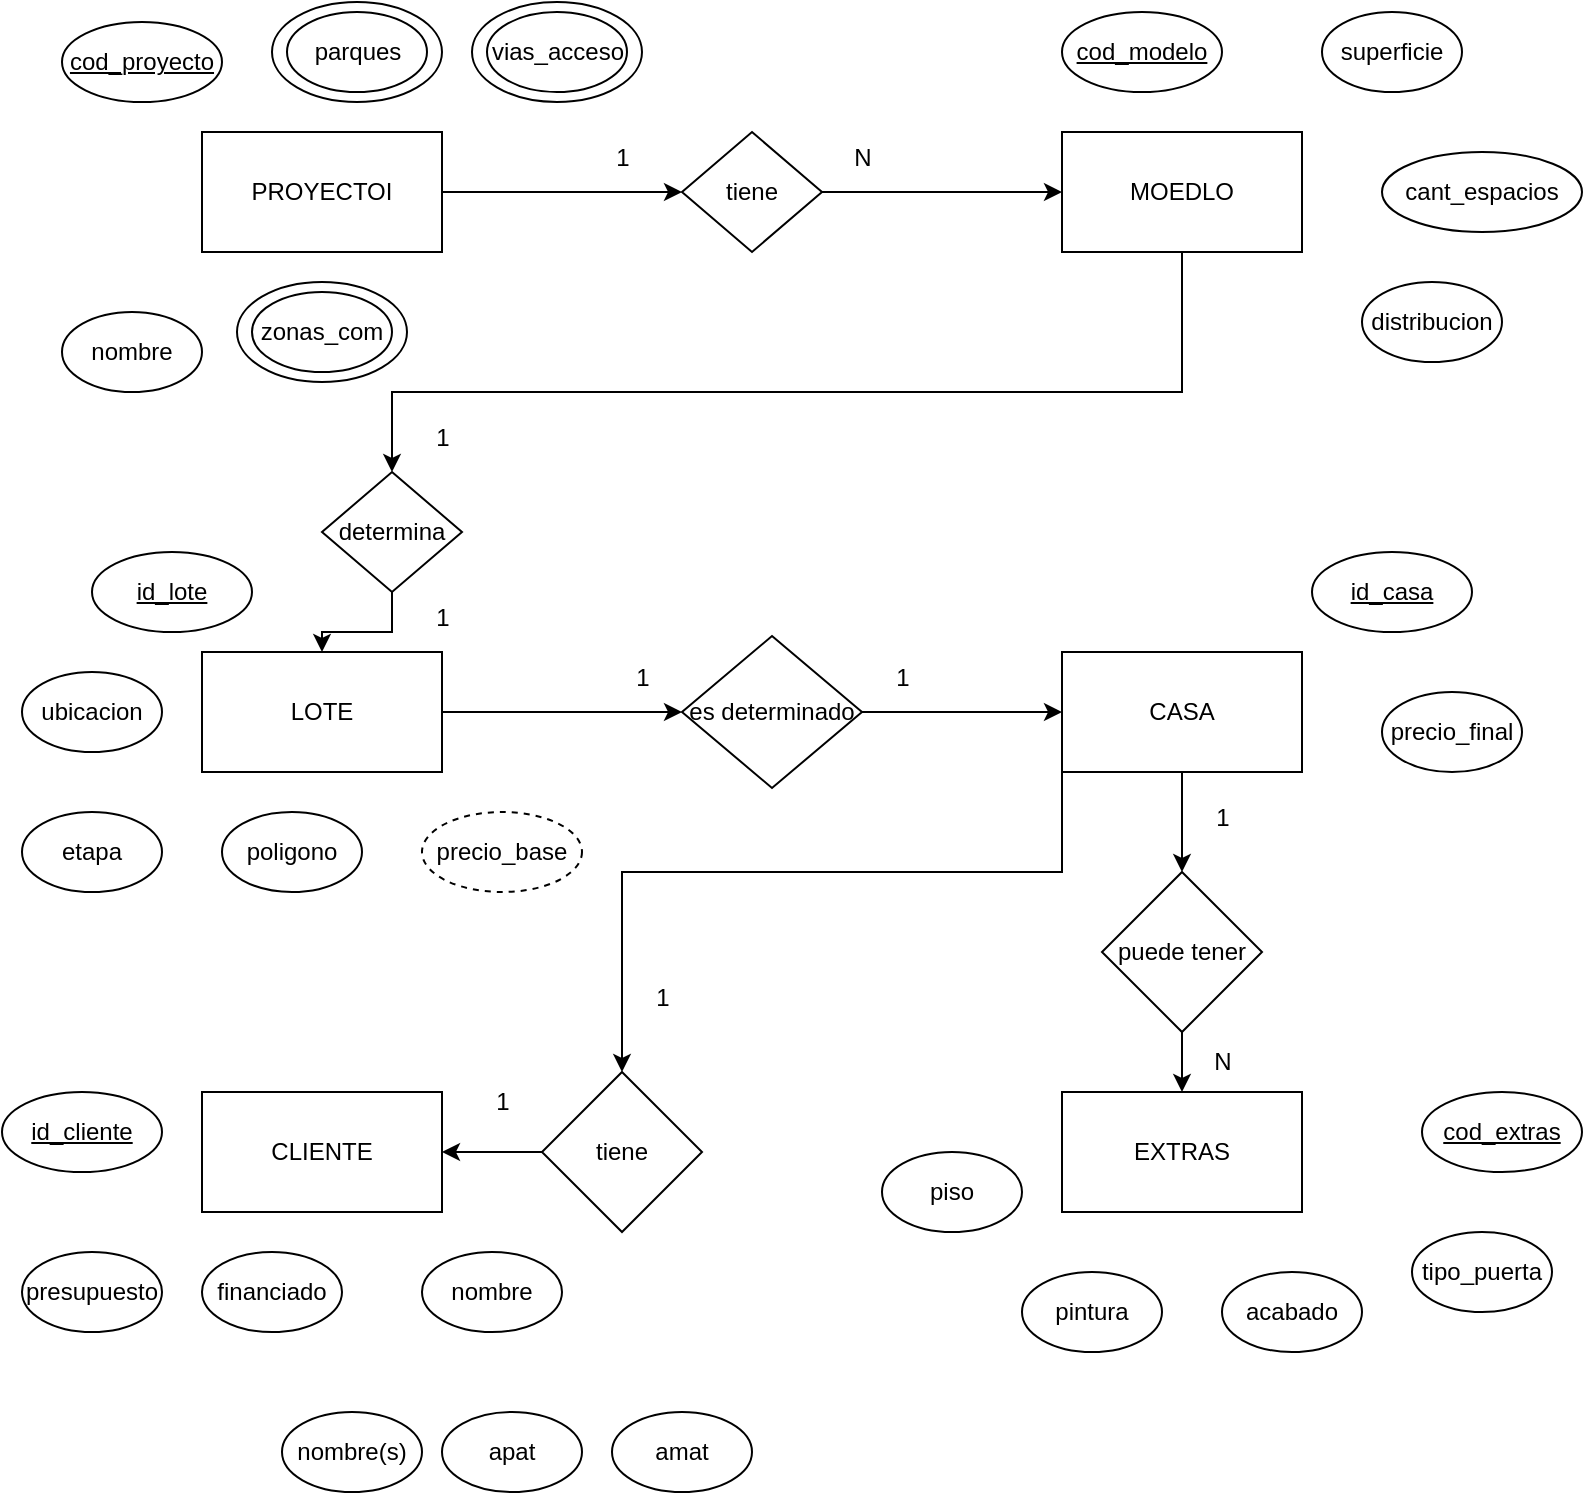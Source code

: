 <mxfile version="21.6.2" type="github">
  <diagram name="Page-1" id="XdAAOLgP9NdOsi4QCyfx">
    <mxGraphModel dx="792" dy="773" grid="1" gridSize="10" guides="1" tooltips="1" connect="1" arrows="1" fold="1" page="1" pageScale="1" pageWidth="850" pageHeight="1100" math="0" shadow="0">
      <root>
        <mxCell id="0" />
        <mxCell id="1" parent="0" />
        <mxCell id="iyMv8BIzAjOuwdZPODLD-13" value="" style="ellipse;whiteSpace=wrap;html=1;" parent="1" vertex="1">
          <mxGeometry x="245" y="45" width="85" height="50" as="geometry" />
        </mxCell>
        <mxCell id="iyMv8BIzAjOuwdZPODLD-14" value="" style="ellipse;whiteSpace=wrap;html=1;" parent="1" vertex="1">
          <mxGeometry x="127.5" y="185" width="85" height="50" as="geometry" />
        </mxCell>
        <mxCell id="iyMv8BIzAjOuwdZPODLD-12" value="" style="ellipse;whiteSpace=wrap;html=1;" parent="1" vertex="1">
          <mxGeometry x="145" y="45" width="85" height="50" as="geometry" />
        </mxCell>
        <mxCell id="iyMv8BIzAjOuwdZPODLD-19" style="edgeStyle=orthogonalEdgeStyle;rounded=0;orthogonalLoop=1;jettySize=auto;html=1;entryX=0;entryY=0.5;entryDx=0;entryDy=0;" parent="1" source="iyMv8BIzAjOuwdZPODLD-1" target="iyMv8BIzAjOuwdZPODLD-15" edge="1">
          <mxGeometry relative="1" as="geometry" />
        </mxCell>
        <mxCell id="iyMv8BIzAjOuwdZPODLD-1" value="PROYECTOI" style="rounded=0;whiteSpace=wrap;html=1;" parent="1" vertex="1">
          <mxGeometry x="110" y="110" width="120" height="60" as="geometry" />
        </mxCell>
        <mxCell id="iyMv8BIzAjOuwdZPODLD-31" style="edgeStyle=orthogonalEdgeStyle;rounded=0;orthogonalLoop=1;jettySize=auto;html=1;entryX=0.5;entryY=0;entryDx=0;entryDy=0;" parent="1" source="iyMv8BIzAjOuwdZPODLD-2" target="iyMv8BIzAjOuwdZPODLD-30" edge="1">
          <mxGeometry relative="1" as="geometry">
            <Array as="points">
              <mxPoint x="600" y="240" />
              <mxPoint x="205" y="240" />
            </Array>
          </mxGeometry>
        </mxCell>
        <mxCell id="iyMv8BIzAjOuwdZPODLD-2" value="MOEDLO" style="rounded=0;whiteSpace=wrap;html=1;" parent="1" vertex="1">
          <mxGeometry x="540" y="110" width="120" height="60" as="geometry" />
        </mxCell>
        <mxCell id="iyMv8BIzAjOuwdZPODLD-40" style="edgeStyle=orthogonalEdgeStyle;rounded=0;orthogonalLoop=1;jettySize=auto;html=1;entryX=0;entryY=0.5;entryDx=0;entryDy=0;" parent="1" source="iyMv8BIzAjOuwdZPODLD-3" target="iyMv8BIzAjOuwdZPODLD-38" edge="1">
          <mxGeometry relative="1" as="geometry" />
        </mxCell>
        <mxCell id="iyMv8BIzAjOuwdZPODLD-3" value="LOTE" style="rounded=0;whiteSpace=wrap;html=1;" parent="1" vertex="1">
          <mxGeometry x="110" y="370" width="120" height="60" as="geometry" />
        </mxCell>
        <mxCell id="iyMv8BIzAjOuwdZPODLD-53" style="edgeStyle=orthogonalEdgeStyle;rounded=0;orthogonalLoop=1;jettySize=auto;html=1;" parent="1" source="iyMv8BIzAjOuwdZPODLD-4" target="iyMv8BIzAjOuwdZPODLD-52" edge="1">
          <mxGeometry relative="1" as="geometry" />
        </mxCell>
        <mxCell id="iyMv8BIzAjOuwdZPODLD-57" style="edgeStyle=orthogonalEdgeStyle;rounded=0;orthogonalLoop=1;jettySize=auto;html=1;entryX=0.5;entryY=0;entryDx=0;entryDy=0;" parent="1" source="iyMv8BIzAjOuwdZPODLD-4" target="iyMv8BIzAjOuwdZPODLD-51" edge="1">
          <mxGeometry relative="1" as="geometry">
            <Array as="points">
              <mxPoint x="540" y="480" />
              <mxPoint x="320" y="480" />
            </Array>
          </mxGeometry>
        </mxCell>
        <mxCell id="iyMv8BIzAjOuwdZPODLD-4" value="CASA" style="rounded=0;whiteSpace=wrap;html=1;" parent="1" vertex="1">
          <mxGeometry x="540" y="370" width="120" height="60" as="geometry" />
        </mxCell>
        <mxCell id="iyMv8BIzAjOuwdZPODLD-5" value="CLIENTE" style="rounded=0;whiteSpace=wrap;html=1;" parent="1" vertex="1">
          <mxGeometry x="110" y="590" width="120" height="60" as="geometry" />
        </mxCell>
        <mxCell id="iyMv8BIzAjOuwdZPODLD-6" value="EXTRAS" style="rounded=0;whiteSpace=wrap;html=1;" parent="1" vertex="1">
          <mxGeometry x="540" y="590" width="120" height="60" as="geometry" />
        </mxCell>
        <mxCell id="iyMv8BIzAjOuwdZPODLD-7" value="&lt;u&gt;cod_proyecto&lt;/u&gt;" style="ellipse;whiteSpace=wrap;html=1;" parent="1" vertex="1">
          <mxGeometry x="40" y="55" width="80" height="40" as="geometry" />
        </mxCell>
        <mxCell id="iyMv8BIzAjOuwdZPODLD-8" value="ubicacion" style="ellipse;whiteSpace=wrap;html=1;" parent="1" vertex="1">
          <mxGeometry x="20" y="380" width="70" height="40" as="geometry" />
        </mxCell>
        <mxCell id="iyMv8BIzAjOuwdZPODLD-9" value="zonas_com" style="ellipse;whiteSpace=wrap;html=1;" parent="1" vertex="1">
          <mxGeometry x="135" y="190" width="70" height="40" as="geometry" />
        </mxCell>
        <mxCell id="iyMv8BIzAjOuwdZPODLD-10" value="parques" style="ellipse;whiteSpace=wrap;html=1;" parent="1" vertex="1">
          <mxGeometry x="152.5" y="50" width="70" height="40" as="geometry" />
        </mxCell>
        <mxCell id="iyMv8BIzAjOuwdZPODLD-11" value="vias_acceso" style="ellipse;whiteSpace=wrap;html=1;" parent="1" vertex="1">
          <mxGeometry x="252.5" y="50" width="70" height="40" as="geometry" />
        </mxCell>
        <mxCell id="iyMv8BIzAjOuwdZPODLD-21" style="edgeStyle=orthogonalEdgeStyle;rounded=0;orthogonalLoop=1;jettySize=auto;html=1;entryX=0;entryY=0.5;entryDx=0;entryDy=0;" parent="1" source="iyMv8BIzAjOuwdZPODLD-15" target="iyMv8BIzAjOuwdZPODLD-2" edge="1">
          <mxGeometry relative="1" as="geometry" />
        </mxCell>
        <mxCell id="iyMv8BIzAjOuwdZPODLD-15" value="tiene" style="rhombus;whiteSpace=wrap;html=1;" parent="1" vertex="1">
          <mxGeometry x="350" y="110" width="70" height="60" as="geometry" />
        </mxCell>
        <mxCell id="iyMv8BIzAjOuwdZPODLD-16" value="&lt;u&gt;cod_modelo&lt;/u&gt;" style="ellipse;whiteSpace=wrap;html=1;" parent="1" vertex="1">
          <mxGeometry x="540" y="50" width="80" height="40" as="geometry" />
        </mxCell>
        <mxCell id="iyMv8BIzAjOuwdZPODLD-17" value="superficie" style="ellipse;whiteSpace=wrap;html=1;" parent="1" vertex="1">
          <mxGeometry x="670" y="50" width="70" height="40" as="geometry" />
        </mxCell>
        <mxCell id="iyMv8BIzAjOuwdZPODLD-18" value="cant_espacios" style="ellipse;whiteSpace=wrap;html=1;" parent="1" vertex="1">
          <mxGeometry x="700" y="120" width="100" height="40" as="geometry" />
        </mxCell>
        <mxCell id="iyMv8BIzAjOuwdZPODLD-23" value="1" style="text;html=1;align=center;verticalAlign=middle;resizable=0;points=[];autosize=1;strokeColor=none;fillColor=none;" parent="1" vertex="1">
          <mxGeometry x="305" y="108" width="30" height="30" as="geometry" />
        </mxCell>
        <mxCell id="iyMv8BIzAjOuwdZPODLD-24" value="N" style="text;html=1;align=center;verticalAlign=middle;resizable=0;points=[];autosize=1;strokeColor=none;fillColor=none;" parent="1" vertex="1">
          <mxGeometry x="425" y="108" width="30" height="30" as="geometry" />
        </mxCell>
        <mxCell id="iyMv8BIzAjOuwdZPODLD-25" value="&lt;u&gt;id_lote&lt;/u&gt;" style="ellipse;whiteSpace=wrap;html=1;" parent="1" vertex="1">
          <mxGeometry x="55" y="320" width="80" height="40" as="geometry" />
        </mxCell>
        <mxCell id="iyMv8BIzAjOuwdZPODLD-26" value="nombre" style="ellipse;whiteSpace=wrap;html=1;" parent="1" vertex="1">
          <mxGeometry x="40" y="200" width="70" height="40" as="geometry" />
        </mxCell>
        <mxCell id="iyMv8BIzAjOuwdZPODLD-27" value="etapa" style="ellipse;whiteSpace=wrap;html=1;" parent="1" vertex="1">
          <mxGeometry x="20" y="450" width="70" height="40" as="geometry" />
        </mxCell>
        <mxCell id="iyMv8BIzAjOuwdZPODLD-28" value="poligono" style="ellipse;whiteSpace=wrap;html=1;" parent="1" vertex="1">
          <mxGeometry x="120" y="450" width="70" height="40" as="geometry" />
        </mxCell>
        <mxCell id="iyMv8BIzAjOuwdZPODLD-29" value="precio_base" style="ellipse;whiteSpace=wrap;html=1;dashed=1;" parent="1" vertex="1">
          <mxGeometry x="220" y="450" width="80" height="40" as="geometry" />
        </mxCell>
        <mxCell id="iyMv8BIzAjOuwdZPODLD-32" style="edgeStyle=orthogonalEdgeStyle;rounded=0;orthogonalLoop=1;jettySize=auto;html=1;" parent="1" source="iyMv8BIzAjOuwdZPODLD-30" target="iyMv8BIzAjOuwdZPODLD-3" edge="1">
          <mxGeometry relative="1" as="geometry" />
        </mxCell>
        <mxCell id="iyMv8BIzAjOuwdZPODLD-30" value="determina" style="rhombus;whiteSpace=wrap;html=1;" parent="1" vertex="1">
          <mxGeometry x="170" y="280" width="70" height="60" as="geometry" />
        </mxCell>
        <mxCell id="iyMv8BIzAjOuwdZPODLD-33" value="1" style="text;html=1;align=center;verticalAlign=middle;resizable=0;points=[];autosize=1;strokeColor=none;fillColor=none;" parent="1" vertex="1">
          <mxGeometry x="215" y="248" width="30" height="30" as="geometry" />
        </mxCell>
        <mxCell id="iyMv8BIzAjOuwdZPODLD-34" value="1" style="text;html=1;align=center;verticalAlign=middle;resizable=0;points=[];autosize=1;strokeColor=none;fillColor=none;" parent="1" vertex="1">
          <mxGeometry x="215" y="338" width="30" height="30" as="geometry" />
        </mxCell>
        <mxCell id="iyMv8BIzAjOuwdZPODLD-35" value="&lt;u&gt;id_casa&lt;/u&gt;" style="ellipse;whiteSpace=wrap;html=1;" parent="1" vertex="1">
          <mxGeometry x="665" y="320" width="80" height="40" as="geometry" />
        </mxCell>
        <mxCell id="iyMv8BIzAjOuwdZPODLD-37" value="precio_final" style="ellipse;whiteSpace=wrap;html=1;" parent="1" vertex="1">
          <mxGeometry x="700" y="390" width="70" height="40" as="geometry" />
        </mxCell>
        <mxCell id="iyMv8BIzAjOuwdZPODLD-41" style="edgeStyle=orthogonalEdgeStyle;rounded=0;orthogonalLoop=1;jettySize=auto;html=1;entryX=0;entryY=0.5;entryDx=0;entryDy=0;" parent="1" source="iyMv8BIzAjOuwdZPODLD-38" target="iyMv8BIzAjOuwdZPODLD-4" edge="1">
          <mxGeometry relative="1" as="geometry" />
        </mxCell>
        <mxCell id="iyMv8BIzAjOuwdZPODLD-38" value="es determinado" style="rhombus;whiteSpace=wrap;html=1;" parent="1" vertex="1">
          <mxGeometry x="350" y="362" width="90" height="76" as="geometry" />
        </mxCell>
        <mxCell id="iyMv8BIzAjOuwdZPODLD-42" value="1" style="text;html=1;align=center;verticalAlign=middle;resizable=0;points=[];autosize=1;strokeColor=none;fillColor=none;" parent="1" vertex="1">
          <mxGeometry x="315" y="368" width="30" height="30" as="geometry" />
        </mxCell>
        <mxCell id="iyMv8BIzAjOuwdZPODLD-43" value="1" style="text;html=1;align=center;verticalAlign=middle;resizable=0;points=[];autosize=1;strokeColor=none;fillColor=none;" parent="1" vertex="1">
          <mxGeometry x="445" y="368" width="30" height="30" as="geometry" />
        </mxCell>
        <mxCell id="iyMv8BIzAjOuwdZPODLD-44" value="&lt;u&gt;id_cliente&lt;/u&gt;" style="ellipse;whiteSpace=wrap;html=1;" parent="1" vertex="1">
          <mxGeometry x="10" y="590" width="80" height="40" as="geometry" />
        </mxCell>
        <mxCell id="iyMv8BIzAjOuwdZPODLD-45" value="presupuesto" style="ellipse;whiteSpace=wrap;html=1;" parent="1" vertex="1">
          <mxGeometry x="20" y="670" width="70" height="40" as="geometry" />
        </mxCell>
        <mxCell id="iyMv8BIzAjOuwdZPODLD-46" value="financiado" style="ellipse;whiteSpace=wrap;html=1;" parent="1" vertex="1">
          <mxGeometry x="110" y="670" width="70" height="40" as="geometry" />
        </mxCell>
        <mxCell id="iyMv8BIzAjOuwdZPODLD-47" value="nombre" style="ellipse;whiteSpace=wrap;html=1;" parent="1" vertex="1">
          <mxGeometry x="220" y="670" width="70" height="40" as="geometry" />
        </mxCell>
        <mxCell id="iyMv8BIzAjOuwdZPODLD-48" value="nombre(s)" style="ellipse;whiteSpace=wrap;html=1;" parent="1" vertex="1">
          <mxGeometry x="150" y="750" width="70" height="40" as="geometry" />
        </mxCell>
        <mxCell id="iyMv8BIzAjOuwdZPODLD-49" value="apat" style="ellipse;whiteSpace=wrap;html=1;" parent="1" vertex="1">
          <mxGeometry x="230" y="750" width="70" height="40" as="geometry" />
        </mxCell>
        <mxCell id="iyMv8BIzAjOuwdZPODLD-50" value="amat" style="ellipse;whiteSpace=wrap;html=1;" parent="1" vertex="1">
          <mxGeometry x="315" y="750" width="70" height="40" as="geometry" />
        </mxCell>
        <mxCell id="iyMv8BIzAjOuwdZPODLD-58" style="edgeStyle=orthogonalEdgeStyle;rounded=0;orthogonalLoop=1;jettySize=auto;html=1;entryX=1;entryY=0.5;entryDx=0;entryDy=0;" parent="1" source="iyMv8BIzAjOuwdZPODLD-51" target="iyMv8BIzAjOuwdZPODLD-5" edge="1">
          <mxGeometry relative="1" as="geometry" />
        </mxCell>
        <mxCell id="iyMv8BIzAjOuwdZPODLD-51" value="tiene" style="rhombus;whiteSpace=wrap;html=1;" parent="1" vertex="1">
          <mxGeometry x="280" y="580" width="80" height="80" as="geometry" />
        </mxCell>
        <mxCell id="iyMv8BIzAjOuwdZPODLD-54" style="edgeStyle=orthogonalEdgeStyle;rounded=0;orthogonalLoop=1;jettySize=auto;html=1;entryX=0.5;entryY=0;entryDx=0;entryDy=0;" parent="1" source="iyMv8BIzAjOuwdZPODLD-52" target="iyMv8BIzAjOuwdZPODLD-6" edge="1">
          <mxGeometry relative="1" as="geometry" />
        </mxCell>
        <mxCell id="iyMv8BIzAjOuwdZPODLD-52" value="puede tener" style="rhombus;whiteSpace=wrap;html=1;" parent="1" vertex="1">
          <mxGeometry x="560" y="480" width="80" height="80" as="geometry" />
        </mxCell>
        <mxCell id="iyMv8BIzAjOuwdZPODLD-55" value="1" style="text;html=1;align=center;verticalAlign=middle;resizable=0;points=[];autosize=1;strokeColor=none;fillColor=none;" parent="1" vertex="1">
          <mxGeometry x="605" y="438" width="30" height="30" as="geometry" />
        </mxCell>
        <mxCell id="iyMv8BIzAjOuwdZPODLD-56" value="N" style="text;html=1;align=center;verticalAlign=middle;resizable=0;points=[];autosize=1;strokeColor=none;fillColor=none;" parent="1" vertex="1">
          <mxGeometry x="605" y="560" width="30" height="30" as="geometry" />
        </mxCell>
        <mxCell id="iyMv8BIzAjOuwdZPODLD-59" value="1" style="text;html=1;align=center;verticalAlign=middle;resizable=0;points=[];autosize=1;strokeColor=none;fillColor=none;" parent="1" vertex="1">
          <mxGeometry x="325" y="528" width="30" height="30" as="geometry" />
        </mxCell>
        <mxCell id="iyMv8BIzAjOuwdZPODLD-60" value="1" style="text;html=1;align=center;verticalAlign=middle;resizable=0;points=[];autosize=1;strokeColor=none;fillColor=none;" parent="1" vertex="1">
          <mxGeometry x="245" y="580" width="30" height="30" as="geometry" />
        </mxCell>
        <mxCell id="iyMv8BIzAjOuwdZPODLD-61" value="&lt;u&gt;cod_extras&lt;/u&gt;" style="ellipse;whiteSpace=wrap;html=1;" parent="1" vertex="1">
          <mxGeometry x="720" y="590" width="80" height="40" as="geometry" />
        </mxCell>
        <mxCell id="iyMv8BIzAjOuwdZPODLD-62" value="tipo_puerta" style="ellipse;whiteSpace=wrap;html=1;" parent="1" vertex="1">
          <mxGeometry x="715" y="660" width="70" height="40" as="geometry" />
        </mxCell>
        <mxCell id="iyMv8BIzAjOuwdZPODLD-63" value="acabado" style="ellipse;whiteSpace=wrap;html=1;" parent="1" vertex="1">
          <mxGeometry x="620" y="680" width="70" height="40" as="geometry" />
        </mxCell>
        <mxCell id="iyMv8BIzAjOuwdZPODLD-64" value="pintura" style="ellipse;whiteSpace=wrap;html=1;" parent="1" vertex="1">
          <mxGeometry x="520" y="680" width="70" height="40" as="geometry" />
        </mxCell>
        <mxCell id="iyMv8BIzAjOuwdZPODLD-65" value="piso" style="ellipse;whiteSpace=wrap;html=1;" parent="1" vertex="1">
          <mxGeometry x="450" y="620" width="70" height="40" as="geometry" />
        </mxCell>
        <mxCell id="Qa5n4z7DGKAT9TFGmfex-1" value="distribucion" style="ellipse;whiteSpace=wrap;html=1;" vertex="1" parent="1">
          <mxGeometry x="690" y="185" width="70" height="40" as="geometry" />
        </mxCell>
      </root>
    </mxGraphModel>
  </diagram>
</mxfile>
